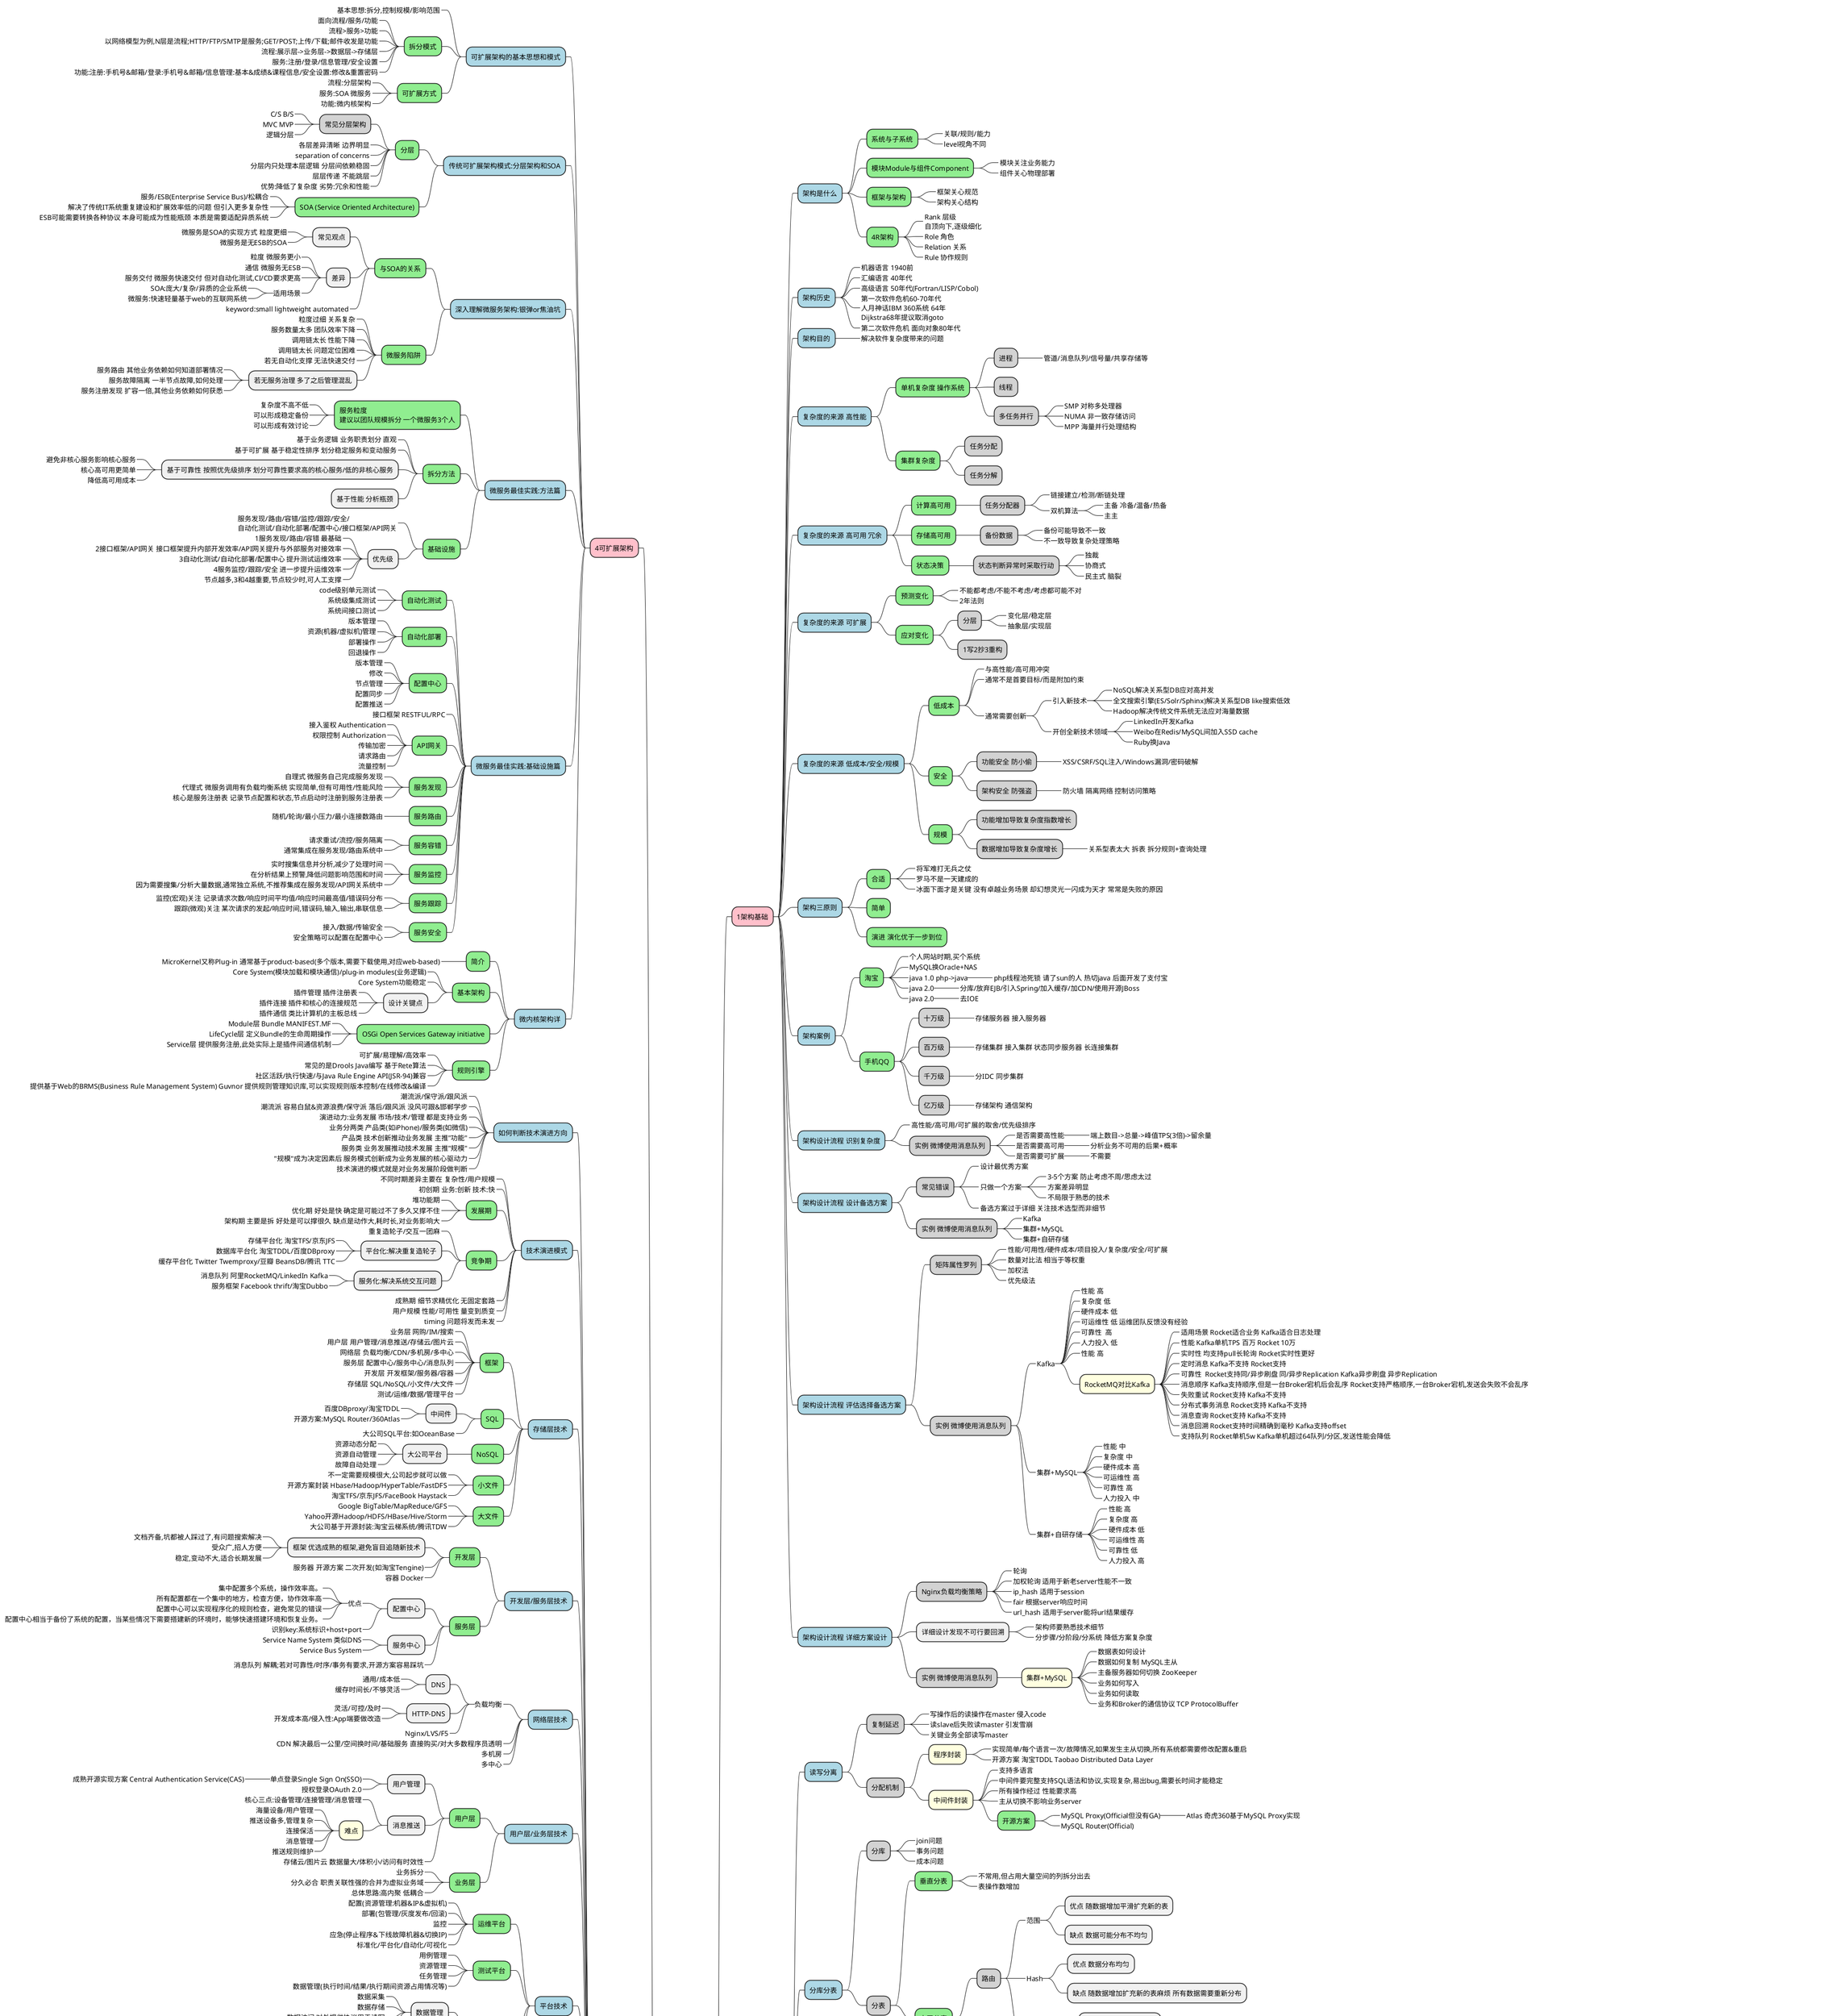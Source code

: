 @startmindmap
*[#orange] 架构基础\n判断和取舍
    *[#pink] 1架构基础
        *[#lightblue] 架构是什么
            *[#lightgreen] 系统与子系统
                *_ 关联/规则/能力
                *_ level视角不同
            *[#lightgreen] 模块Module与组件Component
                *_ 模块关注业务能力
                *_ 组件关心物理部署
            *[#lightgreen] 框架与架构
                *_ 框架关心规范
                *_ 架构关心结构
            *[#lightgreen] 4R架构
                *_ Rank 层级\n自顶向下,逐级细化
                *_ Role 角色
                *_ Relation 关系
                *_ Rule 协作规则
        *[#lightblue] 架构历史
            *_ 机器语言 1940前
            *_ 汇编语言 40年代
            *_ 高级语言 50年代(Fortran/LISP/Cobol)
            *_ 第一次软件危机60-70年代\n人月神话IBM 360系统 64年\nDijkstra68年提议取消goto
            *_ 第二次软件危机 面向对象80年代
        *[#lightblue] 架构目的
            *_ 解决软件复杂度带来的问题
        *[#lightblue] 复杂度的来源 高性能
            *[#lightgreen] 单机复杂度 操作系统
                *[#lightgrey] 进程
                    *_ 管道/消息队列/信号量/共享存储等
                *[#lightgrey] 线程
                *[#lightgrey] 多任务并行
                    *_ SMP 对称多处理器
                    *_ NUMA 非一致存储访问
                    *_ MPP 海量并行处理结构
            *[#lightgreen] 集群复杂度
                *[#lightgrey] 任务分配
                *[#lightgrey] 任务分解
        *[#lightblue] 复杂度的来源 高可用 冗余
            *[#lightgreen] 计算高可用
                *[#lightgrey] 任务分配器
                    *_ 链接建立/检测/断链处理
                    *_ 双机算法
                        *_ 主备 冷备/温备/热备
                        *_ 主主
            *[#lightgreen] 存储高可用
                *[#lightgrey] 备份数据
                    *_ 备份可能导致不一致
                    *_ 不一致导致复杂处理策略
            *[#lightgreen] 状态决策
                *[#lightgrey] 状态判断异常时采取行动
                    *_ 独裁
                    *_ 协商式
                    *_ 民主式 脑裂
        *[#lightblue] 复杂度的来源 可扩展
            *[#lightgreen] 预测变化
                *_ 不能都考虑/不能不考虑/考虑都可能不对
                *_ 2年法则
            *[#lightgreen] 应对变化
                *[#lightgrey] 分层
                    *_ 变化层/稳定层
                    *_ 抽象层/实现层
                *[#lightgrey] 1写2抄3重构
        *[#lightblue] 复杂度的来源 低成本/安全/规模
            *[#lightgreen] 低成本
                *_ 与高性能/高可用冲突
                *_ 通常不是首要目标/而是附加约束
                *_ 通常需要创新
                    *_ 引入新技术
                        *_ NoSQL解决关系型DB应对高并发
                        *_ 全文搜索引擎(ES/Solr/Sphinx)解决关系型DB like搜索低效
                        *_ Hadoop解决传统文件系统无法应对海量数据
                    *_ 开创全新技术领域
                        *_ LinkedIn开发Kafka
                        *_ Weibo在Redis/MySQL间加入SSD cache
                        *_ Ruby换Java
            *[#lightgreen] 安全
                *[#lightgrey] 功能安全 防小偷
                    *_ XSS/CSRF/SQL注入/Windows漏洞/密码破解
                *[#lightgrey] 架构安全 防强盗
                    *_ 防火墙 隔离网络 控制访问策略
            *[#lightgreen] 规模
                *[#lightgrey] 功能增加导致复杂度指数增长
                *[#lightgrey] 数据增加导致复杂度增长
                    *_ 关系型表太大 拆表 拆分规则+查询处理
        *[#lightblue] 架构三原则
            *[#lightgreen] 合适
                *_ 将军难打无兵之仗
                *_ 罗马不是一天建成的
                *_ 冰面下面才是关键 没有卓越业务场景 却幻想灵光一闪成为天才 常常是失败的原因
            *[#lightgreen] 简单
            *[#lightgreen] 演进 演化优于一步到位
        *[#lightblue] 架构案例
            *[#lightgreen] 淘宝
                *_ 个人网站时期,买个系统
                *_ MySQL换Oracle+NAS
                *_ java 1.0 php->java
                    *_ php线程池死锁 请了sun的人 热切java 后面开发了支付宝
                *_ java 2.0
                    *_ 分库/放弃EJB/引入Spring/加入缓存/加CDN/使用开源JBoss
                *_ java 2.0
                    *_ 去IOE
            *[#lightgreen] 手机QQ
                *[#lightgrey] 十万级
                    *_ 存储服务器 接入服务器
                *[#lightgrey] 百万级
                    *_ 存储集群 接入集群 状态同步服务器 长连接集群
                *[#lightgrey] 千万级
                    *_ 分IDC 同步集群
                *[#lightgrey] 亿万级
                    *_ 存储架构 通信架构
        *[#lightblue] 架构设计流程 识别复杂度
            *_ 高性能/高可用/可扩展的取舍/优先级排序
            *[#lightgrey] 实例 微博使用消息队列
                *_ 是否需要高性能
                    *_ 端上数目->总量->峰值TPS(3倍)->留余量
                *_ 是否需要高可用
                    *_ 分析业务不可用的后果+概率
                *_ 是否需要可扩展
                    *_ 不需要
        *[#lightblue] 架构设计流程 设计备选方案
            *[#lightgrey] 常见错误
                *_ 设计最优秀方案
                *_ 只做一个方案
                    *_ 3-5个方案 防止考虑不周/思虑太过
                    *_ 方案差异明显
                    *_ 不局限于熟悉的技术
                *_ 备选方案过于详细 关注技术选型而非细节
            *[#lightgrey] 实例 微博使用消息队列
                *_ Kafka
                *_ 集群+MySQL
                *_ 集群+自研存储
        *[#lightblue] 架构设计流程 评估选择备选方案
            *[#lightgrey] 矩阵属性罗列
                *_ 性能/可用性/硬件成本/项目投入/复杂度/安全/可扩展
                *_ 数量对比法 相当于等权重
                *_ 加权法
                *_ 优先级法
            *[#lightgrey] 实例 微博使用消息队列
                *_ Kafka
                    *_ 性能 高
                    *_ 复杂度 低
                    *_ 硬件成本 低
                    *_ 可运维性 低 运维团队反馈没有经验
                    *_ 可靠性  高
                    *_ 人力投入 低
                    *_ 性能 高
                    *[#lightyellow] RocketMQ对比Kafka
                        *_ 适用场景 Rocket适合业务 Kafka适合日志处理
                        *_ 性能 Kafka单机TPS 百万 Rocket 10万
                        *_ 实时性 均支持pull长轮询 Rocket实时性更好
                        *_ 定时消息 Kafka不支持 Rocket支持
                        *_ 可靠性  Rocket支持同/异步刷盘 同/异步Replication Kafka异步刷盘 异步Replication
                        *_ 消息顺序 Kafka支持顺序,但是一台Broker宕机后会乱序 Rocket支持严格顺序,一台Broker宕机,发送会失败不会乱序
                        *_ 失败重试 Rocket支持 Kafka不支持
                        *_ 分布式事务消息 Rocket支持 Kafka不支持
                        *_ 消息查询 Rocket支持 Kafka不支持
                        *_ 消息回溯 Rocket支持时间精确到毫秒 Kafka支持offset
                        *_ 支持队列 Rocket单机5w Kafka单机超过64队列/分区,发送性能会降低
                *_ 集群+MySQL
                    *_ 性能 中
                    *_ 复杂度 中
                    *_ 硬件成本 高
                    *_ 可运维性 高
                    *_ 可靠性 高
                    *_ 人力投入 中
                *_ 集群+自研存储
                    *_ 性能 高
                    *_ 复杂度 高
                    *_ 硬件成本 低
                    *_ 可运维性 高
                    *_ 可靠性 低
                    *_ 人力投入 高
        *[#lightblue] 架构设计流程 详细方案设计
            *[#lightgrey] Nginx负载均衡策略
                *_ 轮询
                *_ 加权轮询 适用于新老server性能不一致
                *_ ip_hash 适用于session
                *_ fair 根据server响应时间
                *_ url_hash 适用于server能将url结果缓存
            * 详细设计发现不可行要回溯
                *_ 架构师要熟悉技术细节
                *_ 分步骤/分阶段/分系统 降低方案复杂度
            *[#lightgrey] 实例 微博使用消息队列
                *[#lightyellow] 集群+MySQL
                    *_ 数据表如何设计
                    *_ 数据如何复制 MySQL主从
                    *_ 主备服务器如何切换 ZooKeeper
                    *_ 业务如何写入
                    *_ 业务如何读取
                    *_ 业务和Broker的通信协议 TCP ProtocolBuffer
    *[#pink] 2高性能架构
        *[#lightblue] 读写分离
            *[#lightgrey] 复制延迟
                *_ 写操作后的读操作在master 侵入code
                *_ 读slave后失败读master 引发雪崩
                *_ 关键业务全部读写master
            *[#lightgrey] 分配机制
                *[#lightyellow] 程序封装
                    *_ 实现简单/每个语言一次/故障情况,如果发生主从切换,所有系统都需要修改配置&重启
                    *_ 开源方案 淘宝TDDL Taobao Distributed Data Layer
                *[#lightyellow] 中间件封装
                    *_ 支持多语言
                    *_ 中间件要完整支持SQL语法和协议,实现复杂,易出bug,需要长时间才能稳定
                    *_ 所有操作经过 性能要求高
                    *_ 主从切换不影响业务server
                    *[#lightgreen] 开源方案
                        *_ MySQL Proxy(Official但没有GA)
                            *_ Atlas 奇虎360基于MySQL Proxy实现
                        *_ MySQL Router(Official)
        *[#lightblue] 分库分表
            *[#lightgrey] 分库
                *_ join问题
                *_ 事务问题
                *_ 成本问题
            *[#lightgrey] 分表
                *[#lightgreen] 垂直分表
                    *_ 不常用,但占用大量空间的列拆分出去
                    *_ 表操作数增加
                *[#lightgreen] 水平分表
                    *[#lightgrey] 路由
                        *_ 范围
                            * 优点 随数据增加平滑扩充新的表
                            * 缺点 数据可能分布不均匀
                        *_ Hash
                            * 优点 数据分布均匀
                            * 缺点 随数据增加扩充新的表麻烦 所有数据需要重新分布
                        *_ 配置路由
                            * 优点 设计简单 使用灵活
                            * 缺点 需要多查询一次 路由表也可能是性能瓶颈
                    *_ join 多次查询 再合并
                    *_ count
                        * 相加 简单 但性能低
                        * 记录数 表
                            *_ 性能好
                            *_ 复杂度高
                    *_ order by 只能多次查询 再汇总排序
        *[#lightblue] NoSQL
            *[#lightgreen] 关系型DB的问题
                * 关系型存储行数据 无法支持复杂数据结构
                * schema强约束 扩展不便
                * 大数据场景IO较高 即使只对一列运算 整行数据进入内存
                * 全文搜索功能弱 like整表扫描
            *[#lightgreen] NoSQL的优势 牺牲ACID获得
            *[#lightgreen] KV存储 复杂数据结构 Redis
                * 事务仅支持I/C无法保证A/D
            *[#lightgreen] 文档数据库 解决强schema约束 MongoDB
                *_ 新增字段简单 历史数据不会出错 支持复杂数据结构
                *_ 不支持事务
                *_ 不支持join
            *[#lightgreen] 列式数据库 大数据IO问题 HBase
                *_ 节省IO 操作列不需要读整行数据
                *_ 数据压缩比高 列数据相似度更高
                *_ 频繁更新多个列时 可能有性能问题 因为多个列存储在磁盘不连续空间 随机写效率差
                *_ 因为压缩率高 更新需要解压缩更新再压缩
            *[#lightgreen] 全文搜索引擎 全文搜索能力 ElasticSearch
                *_ 基本原理 inverted index 正排是文档到单词
        *[#lightblue] 缓存架构
            *_ 单机MemCache tps 5万以上
            *[#lightgreen] 缓存穿透
                *_ 数据不存在 放逻辑空值预防
                * 缓存数据生成成本高
                    *_ 识别爬虫禁止访问 可能影响SEO(搜索引擎优化)和推广
                    *_ 监控识别 及时处理
            *[#lightgreen] 缓存雪崩
                *_ 更新锁 只有一个线程能更新缓存, 分布式情况可能需要分布式锁
                *_ 后台更新 缓存预热
            *[#lightgreen] 缓存热点
                *_ 多缓存节点 过期时间范围内随机
        *[#lightblue] 单服务器 PPC&TPC
            *[#lightgreen] 性能关键 并发模型
                *_ 如何处理连接
                *_ 如何处理请求
                *_ IO模型 阻塞与否/同步与否
                *_ 进程模型 单进程/多进程/多线程
            *[#lightgreen] PPC(Process Per Connection)
                * 流程
                    *_ 父进程 socket bind listen accept fork close
                    *_ 子进程 read 业务处理 write close
                * 问题
                    *_ fork代价高
                    *_ 进程通信复杂 IPC(Interprocess Communication)
                    *_ 并发不高 最多几百
                * pre-fork
                    * 优点 省去fork操作
                    * 缺点 惊群(Linux 2.6+解决)
                    * Apache MPM pre-fork 支持256连接
            *[#lightgreen] TPC(Thread Per Connection)
                * 流程
                    *_ 父进程 socket bind listen accept p-thread
                    *_ 子线程 read 业务处理 write close
                * 优点 解决 fork代价高/进程间通信复杂
                * 缺点 创建线程也有代价/线程间共享&互斥复杂/多线程互相影响(单线程可能导致进程退出)
                * pre-thread
                    * Apache MPM worker 默认支持16*25=400并发线程
        *[#lightblue] 单服务器 Reactor&Proactor
            * IO说明
                *_ IO两步1将数据读到内核空间2将数据读到用户空间
                *_ 一般来说,1的耗时远大于2
                *_ 1和2都阻塞是同步阻塞IO
                *_ 1非阻塞2阻塞是同步非阻塞IO(Reactor)
                *_ 1非阻塞2非阻塞是异步非阻塞IO(Proactor)
            *[#lightgreen] Reactor(Dispatcher)
                *_ PPC的问题 每个连接创建/销毁进程,开销大 解决方式:资源池
                * 后续问题 阻塞IO效率低 可以改为非阻塞+轮询
                    *_ CPU开销大
                    *_ 连接数多的时候轮询效率低
                * IO多路复用
                    * 多连接共用一个阻塞对象后,进程只在一个阻塞对象等待,不再轮询所有连接
                        *_ 常见实现方式 select/epoll/kqueue
                    *_ 当某条连接有数据可以处理时,操作系统通知进程,进程从阻塞态返回,进行业务处理
                * Reactor典型方案
                    *[#lightyellow] 单reactor 单进程/线程
                        * 方案
                            *_ Reactor对象通过select监控连接事件,收到事件后通过dispatch进行分发
                            *_ 如果是连接建立的事件,则由Acceptor处理,Acceptor通过accept接受连接,并创建一个Handler来处理连接后续的各种事件
                            *_ 如果不是连接建立事件,则Reactor会调用连接对应的Handler(第2步中创建的Handler)来进行响应
                            *_ Handler会完成read->业务处理->send的完整业务流程
                        * 特点
                            *_ 优点 简单,无进程间通信,无进程竞争
                            *_ 缺点 只有一个进程,无法发挥CPU多核性能
                            *_ 缺点 Handler在处理某个连接上的业务时,无法处理其他连接的事件,很容易导致性能瓶颈
                        * 适用场景 业务处理非常快速Redis/C语言一般是单进程/Java一般是单线程,因为JVM才是进程
                    *[#lightyellow] 单reactor 多线程
                        * 方案
                            *_ 主线程中,Reactor对象通过select监控连接事件,收到事件后通过dispatch进行分发
                            *_ 如果是连接建立的事件,则由Acceptor处理,Acceptor通过accept接受连接,并创建一个Handler来处理连接后续的各种事件
                            *_ 如果不是连接建立事件,则Reactor会调用连接对应的Handler(第2步中创建的Handler)来进行响应
                            *_ Handler只负责响应事件,不进行业务处理;Handler通过read读取到数据后,会发给Processor进行业务处理
                            *_ Processor会在独立的子线程中完成真正的业务处理,然后将响应结果发给主进程的Handler处理;Handler收到响应后通过send将响应结果返回给client
                        * 特点
                            *_ 优点 可以充分利用多核处理能力
                            * 缺点 多线程数据共享/访问复杂
                                *_ 子线程处理后将结果返回主线程,涉及共享数据的互斥/保护机制
                                *_ 以Java的NIO为例 Selector线程安全\n但Selector.selectKeys返回的集合非线程安全\n对selectedKeys必须单进程处理或采取同步措施保护
                            *_ 缺点 Reactor承担所有event的监听/响应,只在主线程运行,瞬间高并发会成为性能瓶颈
                            *_ 之所以没有单Reactor多进程,是因为进程间通信比线程更复杂
                    *[#lightyellow] 多reactor 多进程/线程
                        * 方案
                            *_ 父进程中mainReactor对象通过select监控连接建立事件,收到事件后通过Acceptor接收,将新的连接分配给某个子进程
                            *_ 子进程的subReactor将mainReactor分配的连接加入连接队列进行监听,并创建一个Handler用于处理连接的各种事件。
                            *_ 当有新的事件发生时，subReactor会调用连接对应的Handler(即第2步中创建的Handler)来进行响应
                            *_ Handler完成read→业务处理→send的完整业务流程
                        * 特点 相对单Reactor多线程更简单
                            *_ 父进程和子进程的职责非常明确,父进程只负责接收新连接,子进程负责完成后续的业务处理
                            *_ 父进程和子进程的交互很简单,父进程只需要把新连接传给子进程,子进程无须返回数据
                            *_ 子进程之间是互相独立的,无须同步共享之类的处理(这里仅限于网络模型相关的select、read、send等无须同步共享,“业务处理”还是有可能需要同步共享的)
                        * 开源实现
                            *_ 多Reactor多进程 Nginx
                            *_ 多Reactor多线程 MemCache/Netty
            *[#lightgreen] Proactor
                *_ Reactor非阻塞同步网络模型:read/send都是同步,Proactor是异步网络模型
                * 方案
                    *_ ProactorInitiator负责创建Proactor和Handler,并将Proactor和Handler都通过AsynchronousOperationProcessor注册到内核
                    *_ AsynchronousOperationProcessor负责处理注册请求,并完成I/O操作
                    *_ AsynchronousOperationProcessor完成I/O操作后通知Proactor
                    *_ Proactor根据不同的事件类型回调不同的Handler进行业务处理
                    *_ Handler完成业务处理,Handler也可以注册新的Handler到内核进程
        *[#lightblue] 负载均衡 分类及架构
            *_ 负载均衡不只是为了业务单元的负载达到均衡状态/本质是业务分配器
            *[#lightgreen] DNS负载均衡 地理级别
                *_ 简单/成本低/就近访问 提升速度
                *_ 更新不及时/扩展性差/分配策略简单
            *[#lightgreen] 硬件负载均衡 F5/A10 集群级别
                *_ 功能&性能强(百万级)/稳定性好/支持安全防护
                *_ 价格高/扩展能力差
            *[#lightgreen] 软件负载均衡 机器级别
                *_ Nginx&LVS
                    *_ Nginx软件7层
                    *_ Linux内核4层
                    *_ 协议和灵活性 Nginx支持http/Email协议 LVS协议无关,都可以做,例如聊天/数据库
                *_ 简单/便宜/灵活
                *_ 性能一般(Nginx5w,LVS10w级)/功能没有硬件强/一般不具备安全功能(防火墙和防DDos攻击等)
        *[#lightblue] 负载均衡算法
            *_ 任务平分类/负载均衡类/性能最优/Hash类
            *_ 轮询 简单/不关心服务器状态
            *_ 加权轮询 解决机器能力不一致
            *_ 负载最低优先 感知机器状态/复杂
            *[#lightgreen] 性能最优类
                *_ 全部统计响应时间 本身也消耗性能
                *_ 部分统计 确定合适采样率 本身复杂
                *_ 统计周期如何确认 比较复杂
            *_ 任务平分类/负载均衡类/性能最优/Hash类
            *[#lightgreen] Hash类
                *_ 源地址
                *_ 业务ID
    *[#pink] 3高可用架构
        *[#lightblue] CAP理论
            *_ 分布式系统(inter-connected & share-data)在读写操作时,无法CAP三项全选
            *_ C consistency 一致性 对指定客户端来说,读操作保证返回最新写操作结果
            *_ A availability 可用性 非故障节点在合理时间返回合理响应
            *_ P partition tolerance 分区容忍性 网络分区后系统可以继续function
            *_ 逻辑上CA不可选 只能CP or AP
        *[#lightblue] CAP细节
            *[#lightgreen] CAP细节
                *_ CAP关注的是data not system
                *_ CAP是忽略网络延迟的
                *_ 既要考虑分区时CP or AP, 更要考虑不分区时尽量CA
                *_ 为分区恢复做准备
            *_ ACID
            *[#lightgreen] BASE
                *_ Basically Available 损失部分 保证核心
                *_ Soft State 即不一致
                *_ Eventually Consistency
        *[#lightblue] FMEA方法 排除可用性隐患
            *[#lightgreen] 介绍
                *_ Failure mode and effects analysis
                *_ 给出初始架构设计图
                *_ 假设某个部件出故障
                *_ 分析影响
                *_ 根据分析做优化
            *_ 功能点 用户视角而非系统各个模块功能划分
            *_ 故障模式 故障点/故障形式 只关注现象,暂不关注原因 多量化描述
            *_ 故障影响 偶尔不可用/完全不可用/部分用户不可用/响应慢/结果出错 多量化描述
            *[#lightgreen] 严重程度 致命/高/中/低/无 五档
                *_ 严重程度 = 功能点重要程度*故障影响范围*功能点受损程度
            *[#lightgreen] 原因
                *_ 概率不同
                *_ 检测手段不同
                *_ 处理措施不同
            *[#lightgreen] 概率 高/中/低
                *_ 硬件
                *_ 开源系统
                *_ 自研系统
            *_ 风险程度 严重程度*概率
            *_ 已有措施 告警/容错/自恢复
            *_ 规避措施 技术手段/管理手段
            *_ 解决措施
            *_ 后续规划
            *_ FMEA实战
        *[#lightblue] 高可用存储 双机架构
            *_ 数据如何复制/节点职责/应对复制延迟/应对复制中断
            *[#lightgreen] 主备复制
                *_ 简单 只需复制数据 无需判断状态
                *_ 备机仅备份,浪费资源 故障需要人工干预
            *[#lightgreen] 主从复制
                *_ 主机故障,不影响读 发挥了硬件性能
                *_ 复杂 延迟可能导致不一致 故障需要人工干预
            *[#lightgreen] 双机切换
                *_ 主备状态判断
                    *_ 状态传递渠道
                    *_ 状态检测内容
                *_ 切换决策 时机/策略/自动程度
                *_ 数据冲突解决
                *_ 互连式 自动决定主机 依赖状态传递渠道
                *_ 中介式 状态决策更简单 中介高可用 MongoDB ReplicaSet
                *_ 模拟式 实现简单 状态信息少,决策可能有偏差
            *_ 主主复制 无需状态信息传递/状态决策/状态切换 但数据要双向复制 适用于临时性/可丢失/可覆盖
        *[#lightblue] 高可用存储 集群和分区
            *[#lightgreen] 数据集群
                *[#lightgrey] 数据集中
                    *_ 如何复制给备机 多通道:主机压力大/数据一致性难保证
                    *_ 如何检查主机状态
                    *_ 如何决定新的主机
                *[#lightgrey] 数据分散
                    *_ 均衡性
                    *_ 容错性
                    *_ 可伸缩性
                    *_ 执行数据分配角色
                        *_ Hadoop nameNode
                        *_ ElasticSearch masterNode
            *[#lightgreen] 数据分区
                *[#lightgrey] 考量
                    *_ 数据量 直接决定分区规则的复杂度
                    *_ 分区规则 地理级别 业务范围/成本
                    * 复制规则
                        *_ 集中式 设计简单/容易扩展/成本高
                        *_ 互备式 设计复杂/扩展麻烦/成本低
                        *_ 独立式 设计简单,互不影响/扩展容易/成本高
        *[#lightblue] 如何设计计算高可用
            *[#lightgreen] 复杂度主要体现在任务管理方面
                *_ 哪些服务器可以执行任务
                *_ 任务如何重新执行
                *_ 需要逻辑上的任务分配角色
            *[#lightgreen] 主备 简单
                *_ 冷备 节省能源 切换时间长
                *_ 温备 服务已经启动,但不对外暴露
            *[#lightgreen] 主从
                *_ 从机也执行 发挥硬件性能
                *_ 任务分类,更复杂
            *[#lightgreen] 集群
                *_ 主备/主从 需要人工切换 集群自动完成切换
                *[#lightgrey] 对称集群 所有server角色一样
                    *_ 即负载均衡
                    *_ 需要分配策略
                    *_ 需要检测server状态
                *[#lightgrey] 非对称集群
                    *_ 任务分配更复杂
                    *_ 角色分配实现更复杂
        *[#lightblue] 业务高可用 异地多活
            *_ 复杂度高 成本高
            *[#lightgreen] 同城异区
                *_ 延迟低
                *_ 防机房级别故障
            *[#lightgreen] 跨城异地
                *_ 防极端灾难
                *_ 信号在光纤差不多20wkm/s
                *_ 北京到广州RTT(Round Trip Time) 50ms
                *_ 数据一定会不一致
            *[#lightgreen] 跨国异地
                *_ 服务不同区
                *_ 只读业务
        *[#lightblue] 异地多活 4大技巧
            *[#lightgreen] 保证核心业务的异地多活
                *_ 以账号系统为例,登录是核心功能,注册和用户信息不是
            *[#lightgreen] 保证核心数据的最终一致
                *_ 加快同步速度,例如搭建高速网络 cost高
                *_ 只同步核心数据
                *_ 只保证最终一致
            *[#lightgreen] 采用多种手段同步数据
                *_ 消息队列
                *_ 二次读取
                *_ 存储系统同步方式
                *_ 回源读取
                *_ 重新生成数据
            *[#lightgreen] 只保证绝大多数用户的异地多活
                *_ trade off有的点只能sacrifice
                *_ 挂公告
                *_ 事后补偿
                *_ 补充体验
        *[#lightblue] 异地多活设计4步走
            *[#lightgreen] 业务分级
                *_ 访问量大 核心业务 产生大量收入
            *[#lightgreen] 数据分类
                *_ 数据量
                *_ 唯一性
                *_ 实时性
                *_ 可丢失性
                *_ 可恢复性
            *[#lightgreen] 数据同步
                *_ 消息队列
                *_ 重复生成
                *_ 存储系统同步
            *[#lightgreen] 异常处理
                * 目的
                    *_ 问题发生时,避免少量数据异常导致整体业务不可用
                    *_ 问题恢复后,修正异常数据
                    *_ 安抚用户,弥补用户损失
                * 多通道同步
                    *_ 一般双通道即可
                    *_ 不能用相同的网络连接
                    *_ 数据可覆盖
                * 同步和访问结合
                    *_ 数据有路由规则
                    *_ 不能用相同的网络连接
                    *_ 数据优先本地 适合实时性要求高的数据
                * 日志记录 用于数据恢复
                    *_ 服务器上,数据库中保存日志
                    *_ 本地独立系统保存日志
                    *_ 日志异地保存
                *_ 用户补偿 给代金券/红包
        *[#lightblue] 如何应对接口级故障
            *_ 主要原因系统压力大,负载太高,无法快速处理,引发更多后续问题
                *_ 内部原因 bug/数据库慢查询/逻辑不完善导致内存耗尽
                *_ 外部原因 黑客/促销or抢购/三方系统请求量大/三方系统响应慢
            *[#lightgreen] 降级 丢卒保车
                *_ 系统后门降级 成本低 需要一台台操作服务器
                *_ 独立降级系统 降级到单独系统
            *[#lightgreen] 熔断
                *_ 降级处理内部系统故障 熔断处理外部系统故障
                *_ 需要统一API调用层
                *_ 阈值设计
            *[#lightgreen] 限流
                *[#lightgrey] 基于请求
                    *_ 限制总量
                    *_ 限制时间量
                    *_ 难点在合理阈值 适用于业务功能相对简单的系统
                *[#lightgrey] 基于资源
                    *_ CPU占有率/队列长度
                    *_ 难点在如何确定关键资源,如何设定合理阈值
                *[#lightgrey] 限流算法
                    *[#lightyellow] 时间窗
                        *_ 固定时间窗 简单 但存在临界点问题
                        *_ 滑动时间窗 效果更好 实现更复杂
                    *[#lightyellow] 桶
                        *_ 漏桶
                            *_  流入速率不固定/匀速流出/桶满丢弃
                            *_  总量控制 桶大小是关键
                            *_  突发流量丢弃少 桶能缓存请求
                            *_  桶大小不易动态调整
                            *_  无法控制流出速度
                            *_  适用于瞬时高并发(秒杀)
                        *_ 令牌桶
                            *_  固定速度放入桶内令牌/业务请求先拿牌/拿不到牌丢弃
                            *_  速率控制
                            *_  突发流量丢弃相对多,因为桶内不能累积太多令牌
                            *_  速率可动态调整
                            *_  实现相对复杂
                            *_  适用于控制访问第三方/控制自己处理速度
            *[#lightgreen] 排队
                *_ 实际是限流的变种
                *_ 12306 排队/调度/服务模块
left side
    *[#pink] 4可扩展架构
        *[#lightblue] 可扩展架构的基本思想和模式
            *_ 基本思想:拆分,控制规模/影响范围
            *[#lightgreen] 拆分模式
                *_ 面向流程/服务/功能
                *_ 流程>服务>功能
                *_ 以网络模型为例,N层是流程;HTTP/FTP/SMTP是服务;GET/POST;上传/下载;邮件收发是功能
                *_ 流程:展示层->业务层->数据层->存储层
                *_ 服务:注册/登录/信息管理/安全设置
                *_ 功能:注册:手机号&邮箱/登录:手机号&邮箱/信息管理:基本&成绩&课程信息/安全设置:修改&重置密码
            *[#lightgreen] 可扩展方式
                *_ 流程:分层架构
                *_ 服务:SOA 微服务
                *_ 功能:微内核架构
        *[#lightblue] 传统可扩展架构模式:分层架构和SOA
            *[#lightgreen] 分层
                *[#lightgrey] 常见分层架构
                    *_ C/S B/S
                    *_ MVC MVP
                    *_ 逻辑分层
                *_ 各层差异清晰 边界明显
                *_ separation of concerns
                *_ 分层内只处理本层逻辑 分层间依赖稳固
                *_ 层层传递 不能跳层
                *_ 优势:降低了复杂度 劣势:冗余和性能
            *[#lightgreen] SOA (Service Oriented Architecture)
                *_ 服务/ESB(Enterprise Service Bus)/松耦合
                *_ 解决了传统IT系统重复建设和扩展效率低的问题 但引入更多复杂性
                *_ ESB可能需要转换各种协议 本身可能成为性能瓶颈 本质是需要适配异质系统
        *[#lightblue] 深入理解微服务架构:银弹or焦油坑
            *[#lightgreen] 与SOA的关系
                * 常见观点
                    *_ 微服务是SOA的实现方式 粒度更细
                    *_ 微服务是无ESB的SOA
                * 差异
                    *_ 粒度 微服务更小
                    *_ 通信 微服务无ESB
                    *_ 服务交付 微服务快速交付 但对自动化测试,CI/CD要求更高
                    *_ 适用场景
                        *_ SOA:庞大/复杂/异质的企业系统
                        *_ 微服务:快速轻量基于web的互联网系统
                *_ keyword:small lightweight automated
            *[#lightgreen] 微服务陷阱
                *_ 粒度过细 关系复杂
                *_ 服务数量太多 团队效率下降
                *_ 调用链太长 性能下降
                *_ 调用链太长 问题定位困难
                *_ 若无自动化支撑 无法快速交付
                * 若无服务治理 多了之后管理混乱
                    *_ 服务路由 其他业务依赖如何知道部署情况
                    *_ 服务故障隔离 一半节点故障,如何处理
                    *_ 服务注册发现 扩容一倍,其他业务依赖如何获悉
        *[#lightblue] 微服务最佳实践:方法篇
            *[#lightgreen] 服务粒度\n建议以团队规模拆分 一个微服务3个人
                *_ 复杂度不高不低
                *_ 可以形成稳定备份
                *_ 可以形成有效讨论
            *[#lightgreen] 拆分方法
                *_ 基于业务逻辑 业务职责划分 直观
                *_ 基于可扩展 基于稳定性排序 划分稳定服务和变动服务
                * 基于可靠性 按照优先级排序 划分可靠性要求高的核心服务/低的非核心服务
                    *_ 避免非核心服务影响核心服务
                    *_ 核心高可用更简单
                    *_ 降低高可用成本
                * 基于性能 分析瓶颈
            *[#lightgreen] 基础设施
                *_ 服务发现/路由/容错/监控/跟踪/安全/\n自动化测试/自动化部署/配置中心/接口框架/API网关
                * 优先级
                    *_ 1服务发现/路由/容错 最基础
                    *_ 2接口框架/API网关 接口框架提升内部开发效率/API网关提升与外部服务对接效率
                    *_ 3自动化测试/自动化部署/配置中心 提升测试运维效率
                    *_ 4服务监控/跟踪/安全 进一步提升运维效率
                    *_ 节点越多,3和4越重要,节点较少时,可人工支撑
        *[#lightblue] 微服务最佳实践:基础设施篇
            *[#lightgreen] 自动化测试
                *_ code级别单元测试
                *_ 系统级集成测试
                *_ 系统间接口测试
            *[#lightgreen] 自动化部署
                *_ 版本管理
                *_ 资源(机器/虚拟机)管理
                *_ 部署操作
                *_ 回退操作
            *[#lightgreen] 配置中心
                *_ 版本管理
                *_ 修改
                *_ 节点管理
                *_ 配置同步
                *_ 配置推送
            *_ 接口框架 RESTFUL/RPC
            *[#lightgreen] API网关
                *_ 接入鉴权 Authentication
                *_ 权限控制 Authorization
                *_ 传输加密
                *_ 请求路由
                *_ 流量控制
            *[#lightgreen] 服务发现
                *_ 自理式 微服务自己完成服务发现
                *_ 代理式 微服务调用有负载均衡系统 实现简单,但有可用性/性能风险
                *_ 核心是服务注册表 记录节点配置和状态,节点启动时注册到服务注册表
            *[#lightgreen] 服务路由
                *_ 随机/轮询/最小压力/最小连接数路由
            *[#lightgreen] 服务容错
                *_ 请求重试/流控/服务隔离
                *_ 通常集成在服务发现/路由系统中
            *[#lightgreen] 服务监控
                *_ 实时搜集信息并分析,减少了处理时间
                *_ 在分析结果上预警,降低问题影响范围和时间
                *_ 因为需要搜集/分析大量数据,通常独立系统,不推荐集成在服务发现/API网关系统中
            *[#lightgreen] 服务跟踪
                *_ 监控(宏观)关注 记录请求次数/响应时间平均值/响应时间最高值/错误码分布
                *_ 跟踪(微观)关注 某次请求的发起/响应时间,错误码,输入,输出,串联信息
            *[#lightgreen] 服务安全
                *_ 接入/数据/传输安全
                *_ 安全策略可以配置在配置中心
        *[#lightblue] 微内核架构详
            *[#lightgreen] 简介
                *_ MicroKernel又称Plug-in 通常基于product-based(多个版本,需要下载使用,对应web-based)
            *[#lightgreen] 基本架构
                *_ Core System(模块加载和模块通信)/plug-in modules(业务逻辑)
                *_ Core System功能稳定
                * 设计关键点
                    *_ 插件管理 插件注册表
                    *_ 插件连接 插件和核心的连接规范
                    *_ 插件通信 类比计算机的主板总线
            *[#lightgreen] OSGi Open Services Gateway initiative
                *_ Module层 Bundle MANIFEST.MF
                *_ LifeCycle层 定义Bundle的生命周期操作
                *_ Service层 提供服务注册,此处实际上是插件间通信机制
            *[#lightgreen] 规则引擎
                *_ 可扩展/易理解/高效率
                *_ 常见的是Drools Java编写 基于Rete算法
                *_ 社区活跃/执行快速/与Java Rule Engine API(JSR-94)兼容
                *_ 提供基于Web的BRMS(Business Rule Management System) Guvnor 提供规则管理知识库,可以实现规则版本控制/在线修改&编译
    *[#pink] 5架构实战
        *[#lightblue] 如何判断技术演进方向
            *_ 潮流派/保守派/跟风派
            *_ 潮流派 容易白鼠&资源浪费/保守派 落后/跟风派 没风可跟&邯郸学步
            *_ 演进动力:业务发展 市场/技术/管理 都是支持业务
            *_ 业务分两类 产品类(如iPhone)/服务类(如微信)
            *_ 产品类 技术创新推动业务发展 主推"功能"
            *_ 服务类 业务发展推动技术发展 主推"规模"
            *_ "规模"成为决定因素后 服务模式创新成为业务发展的核心驱动力
            *_ 技术演进的模式就是对业务发展阶段做判断
        *[#lightblue] 技术演进模式
            *_ 不同时期差异主要在 复杂性/用户规模
            *_ 初创期 业务:创新 技术:快
            *[#lightgreen] 发展期
                *_ 堆功能期
                *_ 优化期 好处是快 确定是可能过不了多久又撑不住
                *_ 架构期 主要是拆 好处是可以撑很久 缺点是动作大,耗时长,对业务影响大
            *[#lightgreen] 竞争期
                *_ 重复造轮子/交互一团麻
                * 平台化:解决重复造轮子
                    *_ 存储平台化 淘宝TFS/京东JFS
                    *_ 数据库平台化 淘宝TDDL/百度DBproxy
                    *_ 缓存平台化 Twitter Twemproxy/豆瓣 BeansDB/腾讯 TTC
                * 服务化:解决系统交互问题
                    *_ 消息队列 阿里RocketMQ/LinkedIn Kafka
                    *_ 服务框架 Facebook thrift/淘宝Dubbo
            *_ 成熟期 细节求精优化 无固定套路
            *_ 用户规模 性能/可用性 量变到质变
            *_ timing 问题将发而未发
        *[#lightblue] 存储层技术
            *[#lightgreen] 框架
                *_ 业务层 网购/IM/搜索
                *_ 用户层 用户管理/消息推送/存储云/图片云
                *_ 网络层 负载均衡/CDN/多机房/多中心
                *_ 服务层 配置中心/服务中心/消息队列
                *_ 开发层 开发框架/服务器/容器
                *_ 存储层 SQL/NoSQL/小文件/大文件
                *_ 测试/运维/数据/管理平台
            *[#lightgreen] SQL
                * 中间件
                    *_ 百度DBproxy/淘宝TDDL
                    *_ 开源方案:MySQL Router/360Atlas
                *_ 大公司SQL平台:如OceanBase
            *[#lightgreen] NoSQL
                * 大公司平台
                    *_ 资源动态分配
                    *_ 资源自动管理
                    *_ 故障自动处理
            *[#lightgreen] 小文件
                *_ 不一定需要规模很大,公司起步就可以做
                *_ 开源方案封装 Hbase/Hadoop/HyperTable/FastDFS
                *_ 淘宝TFS/京东JFS/FaceBook Haystack
            *[#lightgreen] 大文件
                *_ Google BigTable/MapReduce/GFS
                *_ Yahoo开源Hadoop/HDFS/HBase/Hive/Storm
                *_ 大公司基于开源封装:淘宝云梯系统/腾讯TDW
        *[#lightblue] 开发层/服务层技术
            *[#lightgreen] 开发层
                * 框架 优选成熟的框架,避免盲目追随新技术
                    *_ 文档齐备,坑都被人踩过了,有问题搜索解决
                    *_ 受众广,招人方便
                    *_ 稳定,变动不大,适合长期发展
                *_ 服务器 开源方案 二次开发(如淘宝Tengine)
                *_ 容器 Docker
            *[#lightgreen] 服务层
                * 配置中心
                    *_ 优点
                        *_ 集中配置多个系统，操作效率高。
                        *_ 所有配置都在一个集中的地方，检查方便，协作效率高
                        *_ 配置中心可以实现程序化的规则检查，避免常见的错误
                        *_ 配置中心相当于备份了系统的配置，当某些情况下需要搭建新的环境时，能够快速搭建环境和恢复业务。
                    *_ 识别key:系统标识+host+port
                * 服务中心
                    *_ Service Name System 类似DNS
                    *_ Service Bus System
                *_ 消息队列 解耦;若对可靠性/时序/事务有要求,开源方案容易踩坑
        *[#lightblue] 网络层技术
            *_ 负载均衡
                * DNS
                    *_ 通用/成本低
                    *_ 缓存时间长/不够灵活
                * HTTP-DNS
                    *_ 灵活/可控/及时
                    *_ 开发成本高/侵入性:App端要做改造
                *_ Nginx/LVS/F5
            *_ CDN 解决最后一公里/空间换时间/基础服务 直接购买/对大多数程序员透明
            *_ 多机房
            *_ 多中心
        *[#lightblue] 用户层/业务层技术
            *[#lightgreen] 用户层
                * 用户管理
                    *_ 单点登录Single Sign On(SSO)
                        *_ 成熟开源实现方案 Central Authentication Service(CAS)
                    *_ 授权登录OAuth 2.0
                * 消息推送
                    *_ 核心三点:设备管理/连接管理/消息管理
                    *[#lightyellow] 难点
                        *_ 海量设备/用户管理
                        *_ 推送设备多,管理复杂
                        *_ 连接保活
                        *_ 消息管理
                        *_ 推送规则维护
                *_ 存储云/图片云 数据量大/体积小/访问有时效性
            *[#lightgreen] 业务层
                *_ 业务拆分
                *_ 分久必合 职责关联性强的合并为虚拟业务域
                *_ 总体思路:高内聚 低耦合
        *[#lightblue] 平台技术
            *[#lightgreen] 运维平台
                *_ 配置(资源管理:机器&IP&虚拟机)
                *_ 部署(包管理/灰度发布/回滚)
                *_ 监控
                *_ 应急(停止程序&下线故障机器&切换IP)
                *_ 标准化/平台化/自动化/可视化
            *[#lightgreen] 测试平台
                *_ 用例管理
                *_ 资源管理
                *_ 任务管理
                *_ 数据管理(执行时间/结果/执行期间资源占用情况等)
            *[#lightgreen] 数据平台
                * 数据管理
                    *_ 数据采集
                    *_ 数据存储
                    *_ 数据访问 对外提供协议用于读写
                    *_ 数据安全
                *_ 数据分析
                    *_ 数据统计
                    *_ 数据挖掘
                    *_ 机器学习
                    *_ 深度学习
                *_ 数据应用 在线应用:推荐/广告 离线应用:报表/欺诈检测/异常检测
            *[#lightgreen] 管理平台 权限管理
                *_ 身份认证
                *_ 权限控制
        *[#lightblue] 有的放矢
            *[#lightgreen] 重构的难点
                *_ 业务不能停
                *_ 关联方多,牵一发动全身
                *_ 旧架构/业务数据的约束
            *[#lightgreen] 识别真正需要通过重构解决的问题,集中力量快速解决
                * 例子
                    *_ 解决不合理的耦合
                    *_ 解决全局单点的可用性问题
                    *_ 解决大系统带来的开发效率问题
                *_ 假设重新干,方案相似选择优化,否则考虑重构
        *[#lightblue] 合纵连横
            *[#lightgreen] 合纵
                *_ 重构是大动作,需要与利益相关方提前沟通好,达成共识
                *_ 将技术语言转换为通用语言,事实说话,数据说话
            *[#lightgreen] 连横
                *_ 重构可能需要相关系统配合
                *_ 阻力:对我有什么好处/我又不急
                *_ 换位思考/合作共赢/关注长期
                *_ 如果对对方不利,与虎谋皮不可取,escalate
                *_ 对方暂时无法配合,约定好排期时间
            *_ plan&dependency analysis&acknowledgement&risk management
        *[#lightblue] 运筹帷幄
            *[#lightgreen] 方法论
                *_ 根据优先级排序
                *_ 分类问题
                *_ 先易后难
                *_ 循序渐进 最少一个月,不超过3个月
            *[#lightgreen] 分段实施
                *_ 根据优先级/重要性/难易度划分不同阶段
                *_ 每阶段聚焦一个整体目标
                *_ 集中精力/资源解决一类问题
                * 好处
                    *_ 目标明确,效果明显,后续更容易推动
                    *_ 工作量不大,可与业务并行
                    *_ 改动不大,降低总体风险
            *[#lightgreen] 分阶段的例子
                *_ 救火
                *_ 组件化
                *_ 解耦
        *[#lightblue] 开源项目选择/使用/二次开发
            *[#lightgreen] 选
                *_ 聚焦是否满足业务
                *_ 聚焦是否成熟 版本号/使用公司数量/社区活跃度
                * 聚焦运维能力
                    *_ 日志齐全
                    *_ 是否有命令行/管理控制台等维护工具,能够看到系统运行时情况
                    *_ 是否有故障检测和恢复能力,例如告警/切换等
                    *_ 如果是开源库,例如Netty,本身不具备运维能力.使用时打印关键信息日志
            *[#lightgreen] 用
                * 深入研究,仔细测试
                    *_ 通读设计文档,了解设计原理
                    *_ 核对配置项作用和影响,识别关键配置项
                    *_ 多场景性能测试
                    *_ 压力测试 连跑几天,观察CPU/内存/磁盘IO等指标的波动
                    *_ 故障测试 kill/断电/拔网线/重启100次/切换等
                *_ 小心应用 灰度发布 非核心业务先用
                *_ 做好应急 以防万一
            *[#lightgreen] 改
                * 保持纯洁 加以包装
                    *_ 不要改原系统 开发辅助系统,例如监控/报警/负载均衡/管理等
                    *_ 以Redis为例,如果想增加集群功能,增加一个proxy层来实现
                    *_ Twitter的Twenproxy就是这样做的,Redis3.0后支持了集群方案,这时可以直接切换
                *_ 发明你要的轮子
        *[#lightblue] App架构演进
            *_ Web App 简单/快速
            *_ 原生App 体验好
            *_ HybridApp 解决iOS/Android/WindowsPhone开发重复
            * 组件化/容器化
                *_ 大App拆分多个组件,各组件独立开发/测试/上线
                *_ 组件:静态发布,统一到App某个版本
                *_ 容器:动态发布,动态加载组件,组件ready直接发布
            * 跨平台App Google Flutter等
        *[#lightblue] 架构设计文档template
            *[#lightgreen] 备选方案模版
                *_ 需求介绍 背景/问题(性能&耦合&效率等)/目标/影响范围等
                * 需求分析
                    *_ 5W2H Who/When/What/Why/Where/How/How Much
                    *_ 8C(Constraints) 性能/成本/时间/可靠性/安全性/合规性/技术性/兼容性
                * 复杂度分析
                    *_ 高可用
                    *_ 高性能
                    *_ 可扩展
                *_ 备选方案list
                *_ 备选方案评估
            *[#lightgreen] 架构设计模版
                *_ 总体方案 模块划分/职责描述/核心feature
                *_ 架构总览 架构图和描述
                *_ 核心流程
                *_ 详细设计
                    *_ 高可用
                    *_ 高性能
                    *_ 可扩展
                    *_ 安全 身份识别/权限控制
                    *_ 其他 开发语言,公司标准等
                *_ 部署方案 硬件要求/部署方式/组网方式
                *_ 架构演进规划 分阶段
        *[#lightblue] 如何画出优秀的软件系统架构图
            *[#lightgreen] 传统4+1视图
                *_ Logical View 终端用户视角 系统提供的功能 class/state
                *_ Process View 动态角度看系统处理过程 sequence/activity
                *_ Development View 程序员角度看系统逻辑组成 package
                *_ Physical View 系统工程师角度看物理组成 deployment
                *_ Scenarios View 用户角度看系统需要实现的需求 use case
            *[#lightgreen] 4R
                *_ rank 先明确级别,只展示该级别的架构信息
                *_ role 画出角色
                *_ relation role之间连线
                *_ rule 挑选核心case,画系统序列图
                *_ role+relation静态架构图 rule动态架构图
                *_ 静态架构图与复杂度有关 一般1-2张
                *_ 动态架构图 多张 因为核心场景一般不只一个
            *[#lightgreen] 系统
                *_ 按业务划分 业务架构
                * 按领域划分 领域架构
                    *[#lightyellow] 客户端
                        *_ 按模块划分 客户端架构
                    *[#lightyellow] 后端
                        *_ 按模块划分 系统/后端架构
                        *_ 按应用划分 应用架构
                        *_ 按组件划分 部署架构
                    *[#lightyellow] 前端
                        *_ 按模块划分 前端架构
            * 具体说明
                *[#lightgreen] 业务架构图
                    *_ 类似4+1的场景视图
                    *_ 不同颜色标识业务状态(颜色最好不超过3个)
                    *_ 分组管理
                    *_ 区块对齐
                *[#lightgreen] 客户端/前端架构图
                    *_ 逻辑架构
                    *_ 用连线表示关系,不同关系用不同形状的线
                    *_ 分层/分组管理
                *[#lightgreen] 系统架构图
                    *_ 逻辑架构
                    *_ 逻辑分组
                *[#lightgreen] 应用架构图
                    *_ 复杂系统分域
                *[#lightgreen] 部署架构图
                    *_ 用图标代替区块(美观)
                *[#lightgreen] 系统序列图
                    *_ 用UML序列图
            *[#lightgreen] 补充说明
                *_ TOGAF(The Open Group Architecture Framework)
                    *_ 业务架构
                    *_ 数据架构(数据资产架构)
                    *_ 应用架构
                    *_ 技术架构
                    *_ 企业级架构 CTO级别
                * C4架构
                    *_ context
                    *_ container
                    *_ component
                    *_ code
    *[#pink] 6特别放送
        *[#lightblue] Q&A1
            *[#lightgreen] 提升技术
                *_ 首先不能着急,循序渐进,持之以恒
                *_ 知行合一
                *_ 多交流
        *[#lightblue] Q&A2
            *[#lightgreen] 原版本架构设计原则
                *_ 合适优于业内领先
                *_ 演化优于过度设计
                *_ 简单优于复杂
                *_ 重构优于重写
                *_ 硬件优于人工
                *_ 专注优于全面
                *_ 开放优于封闭
                *_ 能用优于完美
                *_ 重用优于自研
                *_ 业务优先技术
                *_ 存储优于运算
                *_ 技术优于流程 不要寄希望于提升人的能力/加大测试投入来保证质量
                *_ 分布优于集中
                *_ 优化优于重构
        *[#lightblue] 如何高效学习开源项目
            *_ 不是开发者依然可以学到东西
            *_ 不要盯着数据结构和算法
            *[#lightgreen] 自顶向下学习,review code是最后一步
                * install
                    *_ 获知系统依赖性组件,而这是系统设计和实现的基础
                    *_ 安装目录也能提供使用/运行的基本信息
                    *_ 系统提供了那些工具方便我们使用
                * run
                    *_ 关注命令行和配置文件
                    *_ 提供关键信息:系统提供哪些能力/系统如何运行
                * 原理研究 关键在于"系统性"
                    *_ 关键特性的基本实现原理
                    * 优缺点对比分析
                        *_ 了解优缺点才算基本掌握
                        *_ 了解优缺点才能做出合理选择
                    *_ 通读项目设计文档
                    *_ 阅读互联网上既有文档
                    *_ demo验证
                * test
                    *_ 实际项目使用,必须先测试
                    *_ 测试一定在原理研究后,不然可能配置不对,达不到验证效果
                * review code
                    *_ 不读所有source code
                    *[#lightyellow] 核心code
                        *_ 如Redis的RDB快照
                        *_ Nginx多Reactor模型
                        *_ Disruptor使用volatile和CAS做无锁设计
                        *_ Netty的Zero-Copy
                    *_ 写个Demo,调试查看调用栈
                *_ 时间分配 时间不够的话,不用test/review code
        *[#lightblue] 架构师成长之路
            *[#lightgreen] 架构师内功
                *_ 判断力 判断系统复杂度在哪里
                *_ 执行力 使用合适的方案解决复杂度问题
                *_ 创新力 能够创造新的方法解决复杂度问题
            *[#lightgreen] 架构师内功来源
                *_ 经验
                *_ 视野
                *_ 思考
            *[#lightgreen] 工程师
                *_ 在别人的指导下开发
                * 基础技能积累
                    *_ 语言
                    *_ 编程工具的使用
                    *_ 业务基本流程
            *[#lightgreen] 高级工程师
                *_ 独立开发
                * 积累方案设计经验
                    *_ 表设计经验
                    *_ 接口设计经验
                    *_ 缓存设计经验
                    *_ 业务流程设计经验
                * 与工程师的差异
                    *_ 深度 工程师知道how,高级工程师知道why
                    *_ 理论 数据库范式/设计模式/solid设计原则/缓存设计理论(穿透/雪崩/热点)
            *[#lightgreen] 技术专家
                *_ 某个领域的专家
                * 与高级工程师的差异
                    *_ 高级工程师在已有框架下完成设计,技术专家修改/扩展/优化框架
                    *_ 广度 如多线程/JVM/Netty/ES/Redis/MySQL
            *[#lightgreen] 初级架构师
                *_ 独立完成系统架构设计
                * 与技术专家的差异
                    *_ 基于架构设计方法论,专家基于经验
            *[#lightgreen] 中级架构师
                *_ 完成复杂系统架构设计
                * 与初级架构师的差异
                    *_ 系统复杂度不同
                    * 技术深度
                        *_ CAP/BASE是异地多活理论基础\nPaxos是分布式一致性基础算法\n2PC/3PC是分布式事务基础算法
                    * 技术理论
                        *_ Kafka磁盘顺序写\nDisruptor结合CPU预读取机制/缓存行/无锁设计\nStorm高效异或确认机制\nFlink的分布式快照算法
                        *_ 与技术专家的差异就在于理解的深刻程度
            *[#lightgreen] 高级架构师
                * 创造新的架构模式
                    *_ 复杂业务场景
                    *_ 足够强大的技术团队
                    *_ 不满足于现状的态度
                    *_ 尊重技术价值的文化
        *[#lightblue] 架构师必读书单
            *[#lightgreen] 成长篇
                *_ 异类
                *_ 随机漫步的傻瓜
                *_ 一万小时天才理论
                *_ 情商
                *_ 优秀到不能被忽视
                *_ 影响力大师
                *_ 羊皮卷--选择的力量
            *[#lightgreen] 技术篇
                *_ 运行环境/核心语言/基础知识/成熟技术
                *_ UNIX编程艺术
                *_ UNIX网络编程
                *_ UNIX环境高级编程
                *_ Linux系统编程
                *_ TCP/IP详解
                *_ 算法之美
                *_ 算法设计与应用
                *_ Java编程思想
                *_ 深入理解Java虚拟机
                *_ C++ primer
            *[#lightgreen] 业务篇
                *_ 增长黑客
                *_ 需求
                *_ 淘宝十年产品事
                *_ 定位
                *_ 保洁制胜战略
                *_ 算法设计与应用
                *_ 算法设计与应用
                *_ 算法设计与应用
        *[#lightblue] 单服务器高性能模式性能对比
            *[#lightgreen] 对比模式
                *_ iterative
                *_ forking(PPC模式)
                *_ preforked(prefork模式)
                *_ threaded(TPC模式)
                *_ preThreaded(pre-thread模式)
                *_ poll
                *_ epoll(Reactor模式)
            *[#lightgreen] 横向看对比
                *_ 并发2k内 prefork/pre-thread/epoll性能接近
                *_ 并发8k以上 只有pre-thread/epoll能继续运行,但性能下降,epoll下降更平缓
                *_ pre-thread的性能大概是forking的4倍,说明进程的消耗大概是线程的4倍
            *[#lightgreen] 纵向看转折
                *_ 并发11k时 pre-thread性能从2200下降到970,推测线程切换消耗超过了IO处理
                *_ poll模式随着并发数增多稳定下降,因为需要遍历的描述符越多,其性能越低(select模式类似)
                *_ 并发超过10k时,epoll性能稳定下降
                *_ 所以Nginx为了支持10K+并发,多进程Reactor模式
                *_ Redis单进程Reactor模式,是因为内部访问,并发一般不会超过10k
        *[#lightblue] 扒一扒中台皇帝的外衣
            *_ 中台的价值 提炼业务共性需求,减少重复造轮子
            *[#lightgreen] 实际痛点
                *_ 业务部门并不独立 大业务权重大
                *_ 中台并不总能提炼共性需求 业务发展中,中台和业务方存在不同诉求
                *_ 中台的轮子会不断变化
                *_ 中台是某类业务的中台,不是所有业务的中台
        *[#lightgreen] 效果
            *_ 业务部门并不清楚中台提供的能力
            *_ 中台所谓的"快",并没有严谨的衡量 开发时间少,沟通/联调时间多
            *_ 中台是大公司业务发展的阶段,小公司或者初创业务并不适合
        *[#lightblue] ChatGPT来临,架构师何去何从
            *[#lightgreen] 相对缺陷
                *_ 样本越小,训练效果越差
                *_ 数据无法及时更新
                *_ 历史数据对未来影响很大
            *[#lightgreen] 业务篇
                *_ 业务需求本身的差异性无法训练
                *_ 架构设计中的判断标准无法标准化
                *_ 技术在不断演进
                *_ 架构师需要创新能力
            *_ 适合替代标准化常规工作
    *[#pink] 7结课测试
    *[#pink] 8结束语
        *_ 10000小时理论 10年每年1000小时,每天3小事,最难的是坚持
        *_ 坚持梦想
        *_ 坚持学习
        *_ 坚持输出
    *[#pink] 9旅程再启
        *[#lightblue] 接口类设计技巧
            *[#lightgreen] 微服务特点
                *_ 服务分布式
                *_ 数据分布式
            *[#lightgreen] BFF(Backed For Frontend)
                *[#lightgrey] 应用场景
                    *_ 接口聚合
                    *_ 多端适配
                    *_ 接口兼容
                *[#lightgrey] 落地经验
                    * 前端负责开发
                        * 好处
                            *_ 最清楚前端需求
                            *_ Node.js统一技术栈
                        * 坏处
                            *_ 前端干后端,可能不擅长
                            *_ BFF与后端技术栈不同,DevOps有额外工作量
                    * 后端负责开发 优缺点和前端开发相反
                *[#lightgrey] 什么场景适用
                    *_ 访问量大,复杂.比如一/二级页面(首页/导航)
            *[#lightgreen] GraphQL API查询语言规范 Facebook2015开源
                *_ 客户端指定需要数据,减少数据传输
                *_ 可以从多个数据源获取数据
                *_ GraphQL是API接口规范,BFF是API接口架构
            *[#lightgreen] 接口循环调用如何应对
                * 梳理调用链(复杂,实践效率低,定位时间长)
                * 请求唯一标识(影响性能,需要保存一段时间内大请求ID和状态)
        *[#lightblue] 分布式事务
            *[#lightgreen] 业务级分别式事务 区分数据库层面分布式事务
                * 本地事务消息
                    *_ 故障恢复和人工订正方便
                    *_ 异常处理分支多,整体逻辑复杂
                * MQ事务消息
                    *_ 保证本地分支事务和下游消息发送事务的一致性
                    *_ 但不保证下游消费结果和上游事务的一致性,所以需要做好消费重试
                * TCC try/confirm/cancel
                    *_ 对业务侵入大,设计复杂
                    *_ 不依赖数据库
                    *_ 可以跨存储系统,跨应用资源管理
                * SAGA sequence of atomic transaction for global applications
                    *_ 本质上是一种补偿协议
                    *_ 将长事务分解为一系列子事务
                    *_ 每个子事务有补偿事务
                * Apache Seata 阿里开源的分布式事务解决方案
        *[#lightblue] 全局幂等
        *[#lightblue] 异地多活成熟架构模式
        *[#lightblue] 云原生时代架构师进化之道
        *[#lightblue] 大模型时代架构师进化之道
        *[#lightblue] 架构演进的技巧和原则
        *[#lightblue] 架构师面试和晋升
@endmindmap